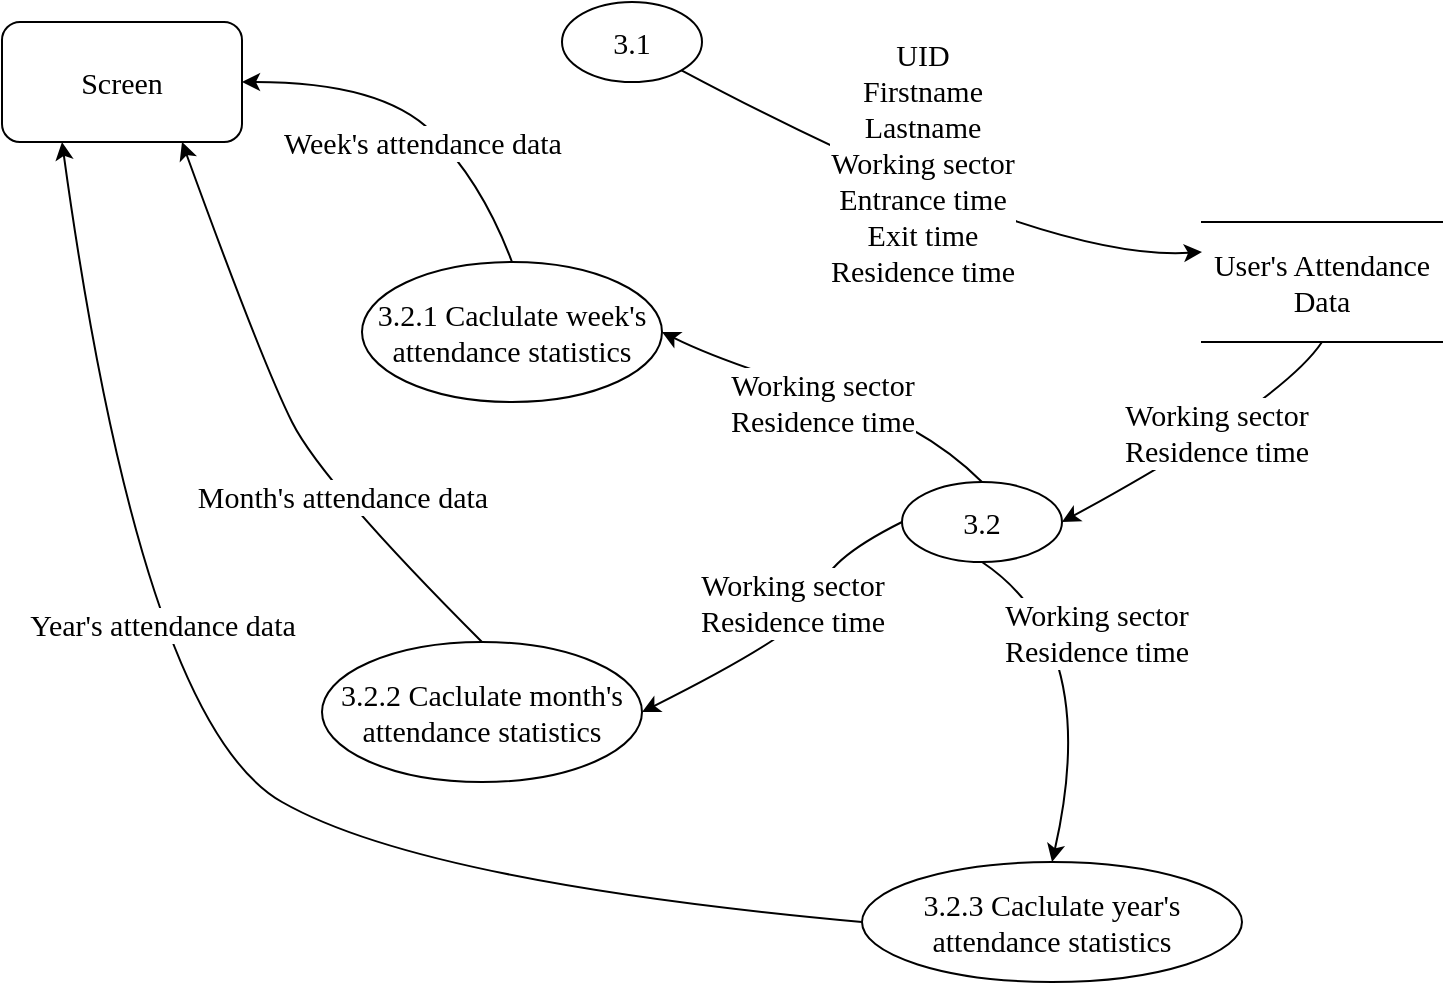 <mxfile version="19.0.3" type="device"><diagram id="48Ti4a2o96BWrbXMQiaO" name="Page-1"><mxGraphModel dx="1038" dy="649" grid="1" gridSize="10" guides="1" tooltips="1" connect="1" arrows="1" fold="1" page="1" pageScale="1" pageWidth="827" pageHeight="1169" math="0" shadow="0"><root><mxCell id="0"/><mxCell id="1" parent="0"/><mxCell id="D2a95OKzljxfDCXw_Kl4-20" style="edgeStyle=orthogonalEdgeStyle;rounded=0;orthogonalLoop=1;jettySize=auto;html=1;exitX=0.5;exitY=0;exitDx=0;exitDy=0;fontFamily=Times New Roman;fontSize=15;" parent="1" edge="1"><mxGeometry relative="1" as="geometry"><mxPoint x="410" y="250" as="targetPoint"/></mxGeometry></mxCell><mxCell id="D2a95OKzljxfDCXw_Kl4-25" value="Card's informations" style="edgeLabel;html=1;align=center;verticalAlign=middle;resizable=0;points=[];fontSize=15;fontFamily=Times New Roman;" parent="D2a95OKzljxfDCXw_Kl4-20" vertex="1" connectable="0"><mxGeometry x="-0.236" y="1" relative="1" as="geometry"><mxPoint y="22" as="offset"/></mxGeometry></mxCell><mxCell id="D2a95OKzljxfDCXw_Kl4-11" value="Screen" style="rounded=1;whiteSpace=wrap;html=1;fontFamily=Times New Roman;fontSize=15;" parent="1" vertex="1"><mxGeometry x="30" y="40" width="120" height="60" as="geometry"/></mxCell><mxCell id="9BydDUy9M2rx86zUnMPT-26" value="User's Attendance&lt;br style=&quot;font-size: 15px;&quot;&gt;Data" style="shape=partialRectangle;whiteSpace=wrap;html=1;left=0;right=0;fillColor=none;fontFamily=Times New Roman;fontSize=15;" parent="1" vertex="1"><mxGeometry x="630" y="140" width="120" height="60" as="geometry"/></mxCell><mxCell id="QKvb8Jh9y1Y_6Ww8Vgkc-1" value="3.2" style="ellipse;whiteSpace=wrap;html=1;fontFamily=Times New Roman;fontSize=15;" parent="1" vertex="1"><mxGeometry x="480" y="270" width="80" height="40" as="geometry"/></mxCell><mxCell id="QKvb8Jh9y1Y_6Ww8Vgkc-3" value="" style="curved=1;endArrow=classic;html=1;rounded=0;entryX=1;entryY=0.5;entryDx=0;entryDy=0;exitX=0.5;exitY=1;exitDx=0;exitDy=0;fontFamily=Times New Roman;fontSize=15;" parent="1" source="9BydDUy9M2rx86zUnMPT-26" target="QKvb8Jh9y1Y_6Ww8Vgkc-1" edge="1"><mxGeometry width="50" height="50" relative="1" as="geometry"><mxPoint x="530" y="250" as="sourcePoint"/><mxPoint x="480" y="300" as="targetPoint"/><Array as="points"><mxPoint x="670" y="230"/></Array></mxGeometry></mxCell><mxCell id="SYd0fw5WJzOiytHv63Vz-4" value="Working sector&lt;br style=&quot;font-size: 15px;&quot;&gt;Residence time" style="edgeLabel;html=1;align=center;verticalAlign=middle;resizable=0;points=[];fontSize=15;fontFamily=Times New Roman;" parent="QKvb8Jh9y1Y_6Ww8Vgkc-3" vertex="1" connectable="0"><mxGeometry x="0.284" relative="1" as="geometry"><mxPoint x="26" y="-18" as="offset"/></mxGeometry></mxCell><mxCell id="QKvb8Jh9y1Y_6Ww8Vgkc-4" value="" style="curved=1;endArrow=classic;html=1;rounded=0;entryX=0;entryY=0.25;entryDx=0;entryDy=0;fontFamily=Times New Roman;fontSize=15;exitX=1;exitY=1;exitDx=0;exitDy=0;" parent="1" source="nZPLw73Ydnirwc6DWiJ2-18" target="9BydDUy9M2rx86zUnMPT-26" edge="1"><mxGeometry width="50" height="50" relative="1" as="geometry"><mxPoint x="390" y="50" as="sourcePoint"/><mxPoint x="560" y="140" as="targetPoint"/><Array as="points"><mxPoint x="550" y="160"/></Array></mxGeometry></mxCell><mxCell id="SYd0fw5WJzOiytHv63Vz-1" value="UID&lt;br style=&quot;font-size: 15px;&quot;&gt;Firstname&lt;br style=&quot;font-size: 15px;&quot;&gt;Lastname&lt;br style=&quot;font-size: 15px;&quot;&gt;Working sector&lt;br style=&quot;font-size: 15px;&quot;&gt;Entrance time&lt;br style=&quot;font-size: 15px;&quot;&gt;Exit time&lt;br style=&quot;font-size: 15px;&quot;&gt;Residence time" style="edgeLabel;html=1;align=center;verticalAlign=middle;resizable=0;points=[];fontSize=15;fontFamily=Times New Roman;" parent="1" vertex="1" connectable="0"><mxGeometry x="-0.355" y="23" relative="1" as="geometry"><mxPoint x="490" y="110" as="offset"/></mxGeometry></mxCell><mxCell id="nZPLw73Ydnirwc6DWiJ2-1" value="3.2.2 Caclulate month's attendance statistics" style="ellipse;whiteSpace=wrap;html=1;fontFamily=Times New Roman;fontSize=15;" vertex="1" parent="1"><mxGeometry x="190" y="350" width="160" height="70" as="geometry"/></mxCell><mxCell id="nZPLw73Ydnirwc6DWiJ2-2" value="3.2.1 Caclulate week's attendance statistics" style="ellipse;whiteSpace=wrap;html=1;fontFamily=Times New Roman;fontSize=15;" vertex="1" parent="1"><mxGeometry x="210" y="160" width="150" height="70" as="geometry"/></mxCell><mxCell id="nZPLw73Ydnirwc6DWiJ2-3" value="3.2.3 Caclulate year's attendance statistics" style="ellipse;whiteSpace=wrap;html=1;fontFamily=Times New Roman;fontSize=15;" vertex="1" parent="1"><mxGeometry x="460" y="460" width="190" height="60" as="geometry"/></mxCell><mxCell id="nZPLw73Ydnirwc6DWiJ2-4" value="" style="curved=1;endArrow=classic;html=1;rounded=0;entryX=1;entryY=0.5;entryDx=0;entryDy=0;exitX=0.5;exitY=0;exitDx=0;exitDy=0;fontFamily=Times New Roman;fontSize=15;" edge="1" parent="1" source="QKvb8Jh9y1Y_6Ww8Vgkc-1" target="nZPLw73Ydnirwc6DWiJ2-2"><mxGeometry width="50" height="50" relative="1" as="geometry"><mxPoint x="450" y="220" as="sourcePoint"/><mxPoint x="400" y="270" as="targetPoint"/><Array as="points"><mxPoint x="490" y="240"/><mxPoint x="390" y="210"/></Array></mxGeometry></mxCell><mxCell id="nZPLw73Ydnirwc6DWiJ2-5" value="" style="curved=1;endArrow=classic;html=1;rounded=0;entryX=1;entryY=0.5;entryDx=0;entryDy=0;exitX=0;exitY=0.5;exitDx=0;exitDy=0;fontFamily=Times New Roman;fontSize=15;" edge="1" parent="1" source="QKvb8Jh9y1Y_6Ww8Vgkc-1" target="nZPLw73Ydnirwc6DWiJ2-1"><mxGeometry width="50" height="50" relative="1" as="geometry"><mxPoint x="570" y="400" as="sourcePoint"/><mxPoint x="410" y="340" as="targetPoint"/><Array as="points"><mxPoint x="440" y="310"/><mxPoint x="440" y="340"/></Array></mxGeometry></mxCell><mxCell id="nZPLw73Ydnirwc6DWiJ2-6" value="" style="curved=1;endArrow=classic;html=1;rounded=0;exitX=0.5;exitY=1;exitDx=0;exitDy=0;entryX=0.5;entryY=0;entryDx=0;entryDy=0;fontFamily=Times New Roman;fontSize=15;" edge="1" parent="1" source="QKvb8Jh9y1Y_6Ww8Vgkc-1" target="nZPLw73Ydnirwc6DWiJ2-3"><mxGeometry width="50" height="50" relative="1" as="geometry"><mxPoint x="610" y="410" as="sourcePoint"/><mxPoint x="660" y="360" as="targetPoint"/><Array as="points"><mxPoint x="580" y="350"/></Array></mxGeometry></mxCell><mxCell id="nZPLw73Ydnirwc6DWiJ2-7" value="Working sector&lt;br style=&quot;font-size: 15px;&quot;&gt;Residence time" style="edgeLabel;html=1;align=center;verticalAlign=middle;resizable=0;points=[];fontSize=15;fontFamily=Times New Roman;" vertex="1" connectable="0" parent="1"><mxGeometry x="440.002" y="229.995" as="geometry"/></mxCell><mxCell id="nZPLw73Ydnirwc6DWiJ2-8" value="Working sector&lt;br style=&quot;font-size: 15px;&quot;&gt;Residence time" style="edgeLabel;html=1;align=center;verticalAlign=middle;resizable=0;points=[];fontSize=15;fontFamily=Times New Roman;" vertex="1" connectable="0" parent="1"><mxGeometry x="425.002" y="329.995" as="geometry"/></mxCell><mxCell id="nZPLw73Ydnirwc6DWiJ2-9" value="Working sector&lt;br style=&quot;font-size: 15px;&quot;&gt;Residence time" style="edgeLabel;html=1;align=center;verticalAlign=middle;resizable=0;points=[];fontSize=15;fontFamily=Times New Roman;" vertex="1" connectable="0" parent="1"><mxGeometry x="675.002" y="259.995" as="geometry"><mxPoint x="-98" y="85" as="offset"/></mxGeometry></mxCell><mxCell id="nZPLw73Ydnirwc6DWiJ2-11" value="" style="curved=1;endArrow=classic;html=1;rounded=0;exitX=0.5;exitY=0;exitDx=0;exitDy=0;entryX=1;entryY=0.5;entryDx=0;entryDy=0;fontFamily=Times New Roman;fontSize=15;" edge="1" parent="1" source="nZPLw73Ydnirwc6DWiJ2-2" target="D2a95OKzljxfDCXw_Kl4-11"><mxGeometry width="50" height="50" relative="1" as="geometry"><mxPoint x="220" y="120" as="sourcePoint"/><mxPoint x="270" y="70" as="targetPoint"/><Array as="points"><mxPoint x="270" y="120"/><mxPoint x="220" y="70"/></Array></mxGeometry></mxCell><mxCell id="nZPLw73Ydnirwc6DWiJ2-14" value="Week's attendance data" style="edgeLabel;html=1;align=center;verticalAlign=middle;resizable=0;points=[];fontFamily=Times New Roman;fontSize=15;" vertex="1" connectable="0" parent="nZPLw73Ydnirwc6DWiJ2-11"><mxGeometry x="0.07" y="1" relative="1" as="geometry"><mxPoint x="10" y="18" as="offset"/></mxGeometry></mxCell><mxCell id="nZPLw73Ydnirwc6DWiJ2-12" value="" style="curved=1;endArrow=classic;html=1;rounded=0;entryX=0.75;entryY=1;entryDx=0;entryDy=0;exitX=0.5;exitY=0;exitDx=0;exitDy=0;fontFamily=Times New Roman;fontSize=15;" edge="1" parent="1" source="nZPLw73Ydnirwc6DWiJ2-1" target="D2a95OKzljxfDCXw_Kl4-11"><mxGeometry width="50" height="50" relative="1" as="geometry"><mxPoint x="85" y="230" as="sourcePoint"/><mxPoint x="135" y="180" as="targetPoint"/><Array as="points"><mxPoint x="190" y="270"/><mxPoint x="160" y="210"/></Array></mxGeometry></mxCell><mxCell id="nZPLw73Ydnirwc6DWiJ2-16" value="Month's attendance data" style="edgeLabel;html=1;align=center;verticalAlign=middle;resizable=0;points=[];fontFamily=Times New Roman;fontSize=15;" vertex="1" connectable="0" parent="nZPLw73Ydnirwc6DWiJ2-12"><mxGeometry x="-0.318" y="-2" relative="1" as="geometry"><mxPoint as="offset"/></mxGeometry></mxCell><mxCell id="nZPLw73Ydnirwc6DWiJ2-13" value="" style="curved=1;endArrow=classic;html=1;rounded=0;entryX=0.25;entryY=1;entryDx=0;entryDy=0;exitX=0;exitY=0.5;exitDx=0;exitDy=0;fontFamily=Times New Roman;fontSize=15;" edge="1" parent="1" source="nZPLw73Ydnirwc6DWiJ2-3" target="D2a95OKzljxfDCXw_Kl4-11"><mxGeometry width="50" height="50" relative="1" as="geometry"><mxPoint x="120" y="500" as="sourcePoint"/><mxPoint x="170" y="450" as="targetPoint"/><Array as="points"><mxPoint x="240" y="470"/><mxPoint x="100" y="390"/></Array></mxGeometry></mxCell><mxCell id="nZPLw73Ydnirwc6DWiJ2-17" value="Year's attendance data" style="edgeLabel;html=1;align=center;verticalAlign=middle;resizable=0;points=[];fontFamily=Times New Roman;fontSize=15;" vertex="1" connectable="0" parent="nZPLw73Ydnirwc6DWiJ2-13"><mxGeometry x="0.054" y="-18" relative="1" as="geometry"><mxPoint x="-22" y="-47" as="offset"/></mxGeometry></mxCell><mxCell id="nZPLw73Ydnirwc6DWiJ2-18" value="3.1" style="ellipse;whiteSpace=wrap;html=1;fontFamily=Times New Roman;fontSize=15;" vertex="1" parent="1"><mxGeometry x="310" y="30" width="70" height="40" as="geometry"/></mxCell></root></mxGraphModel></diagram></mxfile>